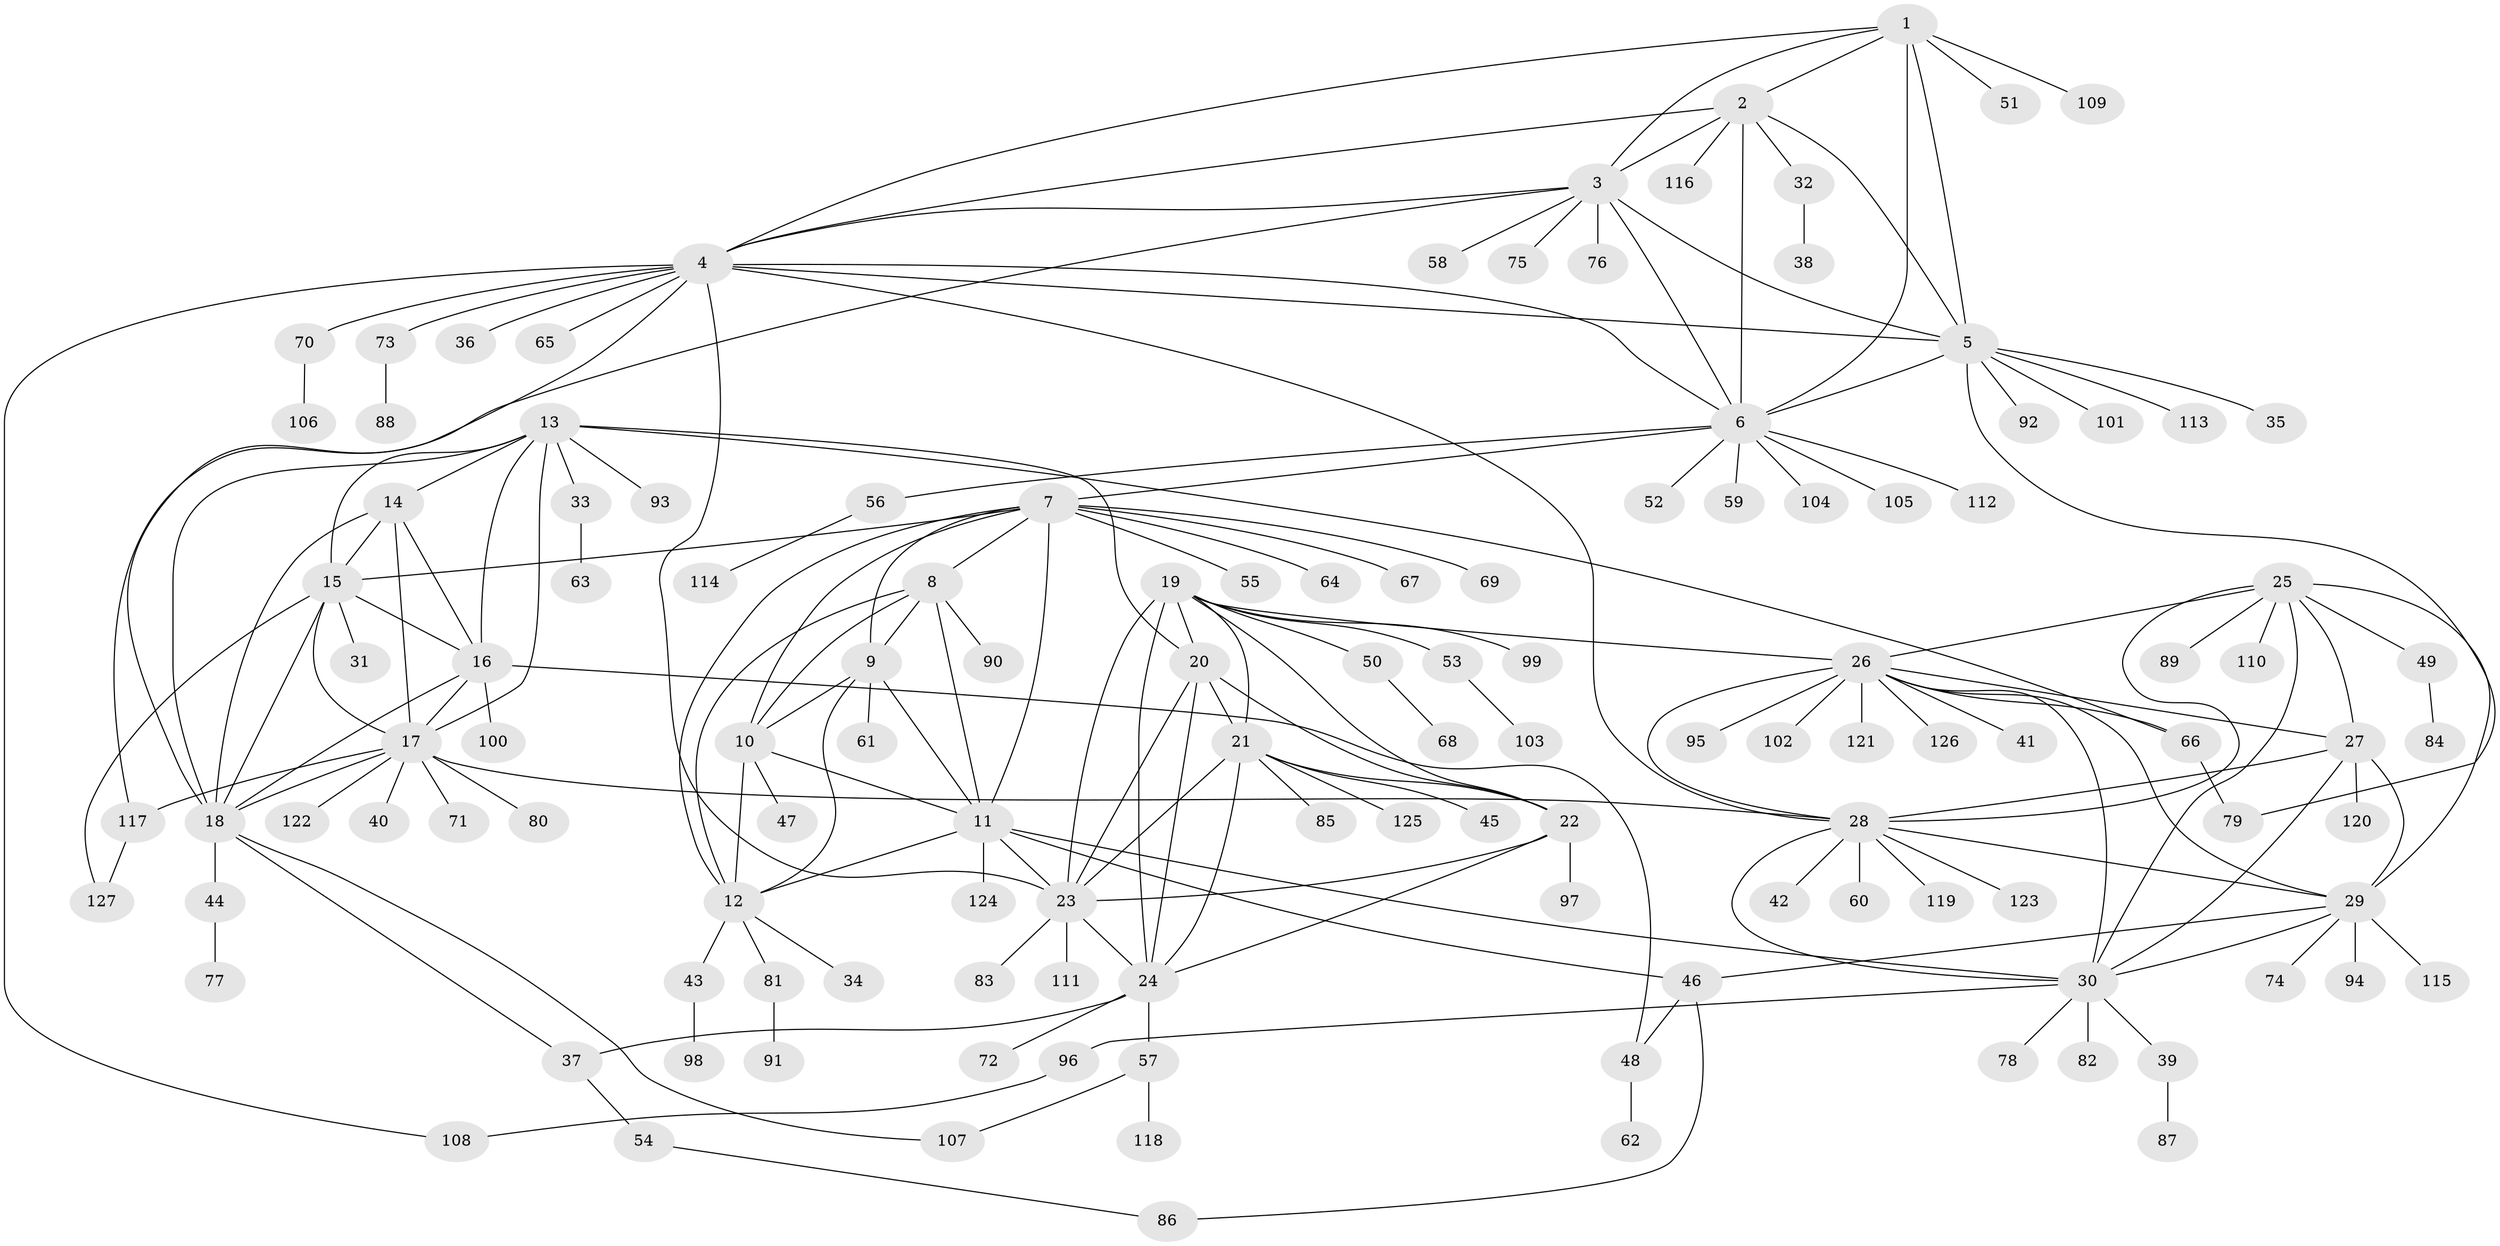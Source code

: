 // coarse degree distribution, {6: 0.06666666666666667, 8: 0.022222222222222223, 12: 0.011111111111111112, 9: 0.05555555555555555, 11: 0.022222222222222223, 4: 0.044444444444444446, 15: 0.011111111111111112, 7: 0.044444444444444446, 10: 0.011111111111111112, 1: 0.6, 2: 0.06666666666666667, 3: 0.044444444444444446}
// Generated by graph-tools (version 1.1) at 2025/24/03/03/25 07:24:16]
// undirected, 127 vertices, 192 edges
graph export_dot {
graph [start="1"]
  node [color=gray90,style=filled];
  1;
  2;
  3;
  4;
  5;
  6;
  7;
  8;
  9;
  10;
  11;
  12;
  13;
  14;
  15;
  16;
  17;
  18;
  19;
  20;
  21;
  22;
  23;
  24;
  25;
  26;
  27;
  28;
  29;
  30;
  31;
  32;
  33;
  34;
  35;
  36;
  37;
  38;
  39;
  40;
  41;
  42;
  43;
  44;
  45;
  46;
  47;
  48;
  49;
  50;
  51;
  52;
  53;
  54;
  55;
  56;
  57;
  58;
  59;
  60;
  61;
  62;
  63;
  64;
  65;
  66;
  67;
  68;
  69;
  70;
  71;
  72;
  73;
  74;
  75;
  76;
  77;
  78;
  79;
  80;
  81;
  82;
  83;
  84;
  85;
  86;
  87;
  88;
  89;
  90;
  91;
  92;
  93;
  94;
  95;
  96;
  97;
  98;
  99;
  100;
  101;
  102;
  103;
  104;
  105;
  106;
  107;
  108;
  109;
  110;
  111;
  112;
  113;
  114;
  115;
  116;
  117;
  118;
  119;
  120;
  121;
  122;
  123;
  124;
  125;
  126;
  127;
  1 -- 2;
  1 -- 3;
  1 -- 4;
  1 -- 5;
  1 -- 6;
  1 -- 51;
  1 -- 109;
  2 -- 3;
  2 -- 4;
  2 -- 5;
  2 -- 6;
  2 -- 32;
  2 -- 116;
  3 -- 4;
  3 -- 5;
  3 -- 6;
  3 -- 58;
  3 -- 75;
  3 -- 76;
  3 -- 117;
  4 -- 5;
  4 -- 6;
  4 -- 18;
  4 -- 23;
  4 -- 28;
  4 -- 36;
  4 -- 65;
  4 -- 70;
  4 -- 73;
  4 -- 108;
  5 -- 6;
  5 -- 35;
  5 -- 79;
  5 -- 92;
  5 -- 101;
  5 -- 113;
  6 -- 7;
  6 -- 52;
  6 -- 56;
  6 -- 59;
  6 -- 104;
  6 -- 105;
  6 -- 112;
  7 -- 8;
  7 -- 9;
  7 -- 10;
  7 -- 11;
  7 -- 12;
  7 -- 15;
  7 -- 55;
  7 -- 64;
  7 -- 67;
  7 -- 69;
  8 -- 9;
  8 -- 10;
  8 -- 11;
  8 -- 12;
  8 -- 90;
  9 -- 10;
  9 -- 11;
  9 -- 12;
  9 -- 61;
  10 -- 11;
  10 -- 12;
  10 -- 47;
  11 -- 12;
  11 -- 23;
  11 -- 30;
  11 -- 46;
  11 -- 124;
  12 -- 34;
  12 -- 43;
  12 -- 81;
  13 -- 14;
  13 -- 15;
  13 -- 16;
  13 -- 17;
  13 -- 18;
  13 -- 20;
  13 -- 33;
  13 -- 66;
  13 -- 93;
  14 -- 15;
  14 -- 16;
  14 -- 17;
  14 -- 18;
  15 -- 16;
  15 -- 17;
  15 -- 18;
  15 -- 31;
  15 -- 127;
  16 -- 17;
  16 -- 18;
  16 -- 48;
  16 -- 100;
  17 -- 18;
  17 -- 28;
  17 -- 40;
  17 -- 71;
  17 -- 80;
  17 -- 117;
  17 -- 122;
  18 -- 37;
  18 -- 44;
  18 -- 107;
  19 -- 20;
  19 -- 21;
  19 -- 22;
  19 -- 23;
  19 -- 24;
  19 -- 26;
  19 -- 50;
  19 -- 53;
  19 -- 99;
  20 -- 21;
  20 -- 22;
  20 -- 23;
  20 -- 24;
  21 -- 22;
  21 -- 23;
  21 -- 24;
  21 -- 45;
  21 -- 85;
  21 -- 125;
  22 -- 23;
  22 -- 24;
  22 -- 97;
  23 -- 24;
  23 -- 83;
  23 -- 111;
  24 -- 37;
  24 -- 57;
  24 -- 72;
  25 -- 26;
  25 -- 27;
  25 -- 28;
  25 -- 29;
  25 -- 30;
  25 -- 49;
  25 -- 89;
  25 -- 110;
  26 -- 27;
  26 -- 28;
  26 -- 29;
  26 -- 30;
  26 -- 41;
  26 -- 66;
  26 -- 95;
  26 -- 102;
  26 -- 121;
  26 -- 126;
  27 -- 28;
  27 -- 29;
  27 -- 30;
  27 -- 120;
  28 -- 29;
  28 -- 30;
  28 -- 42;
  28 -- 60;
  28 -- 119;
  28 -- 123;
  29 -- 30;
  29 -- 46;
  29 -- 74;
  29 -- 94;
  29 -- 115;
  30 -- 39;
  30 -- 78;
  30 -- 82;
  30 -- 96;
  32 -- 38;
  33 -- 63;
  37 -- 54;
  39 -- 87;
  43 -- 98;
  44 -- 77;
  46 -- 48;
  46 -- 86;
  48 -- 62;
  49 -- 84;
  50 -- 68;
  53 -- 103;
  54 -- 86;
  56 -- 114;
  57 -- 107;
  57 -- 118;
  66 -- 79;
  70 -- 106;
  73 -- 88;
  81 -- 91;
  96 -- 108;
  117 -- 127;
}
